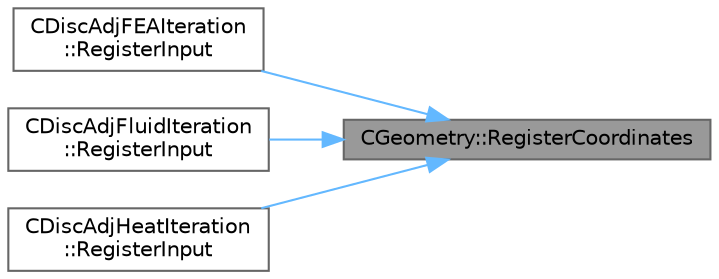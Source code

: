 digraph "CGeometry::RegisterCoordinates"
{
 // LATEX_PDF_SIZE
  bgcolor="transparent";
  edge [fontname=Helvetica,fontsize=10,labelfontname=Helvetica,labelfontsize=10];
  node [fontname=Helvetica,fontsize=10,shape=box,height=0.2,width=0.4];
  rankdir="RL";
  Node1 [id="Node000001",label="CGeometry::RegisterCoordinates",height=0.2,width=0.4,color="gray40", fillcolor="grey60", style="filled", fontcolor="black",tooltip="Register the coordinates of the mesh nodes."];
  Node1 -> Node2 [id="edge1_Node000001_Node000002",dir="back",color="steelblue1",style="solid",tooltip=" "];
  Node2 [id="Node000002",label="CDiscAdjFEAIteration\l::RegisterInput",height=0.2,width=0.4,color="grey40", fillcolor="white", style="filled",URL="$classCDiscAdjFEAIteration.html#a86b48ba622181ee0a5927239f2945d80",tooltip="Registers all input variables of the FEM iteration."];
  Node1 -> Node3 [id="edge2_Node000001_Node000003",dir="back",color="steelblue1",style="solid",tooltip=" "];
  Node3 [id="Node000003",label="CDiscAdjFluidIteration\l::RegisterInput",height=0.2,width=0.4,color="grey40", fillcolor="white", style="filled",URL="$classCDiscAdjFluidIteration.html#a659f2632eed46de10f6a8757dfab755c",tooltip="Registers all output variables of the fluid iteration."];
  Node1 -> Node4 [id="edge3_Node000001_Node000004",dir="back",color="steelblue1",style="solid",tooltip=" "];
  Node4 [id="Node000004",label="CDiscAdjHeatIteration\l::RegisterInput",height=0.2,width=0.4,color="grey40", fillcolor="white", style="filled",URL="$classCDiscAdjHeatIteration.html#a3f0f535b4f5971bfbcf30fe4e9f3321a",tooltip="Registers all output variables of the fluid iteration."];
}

